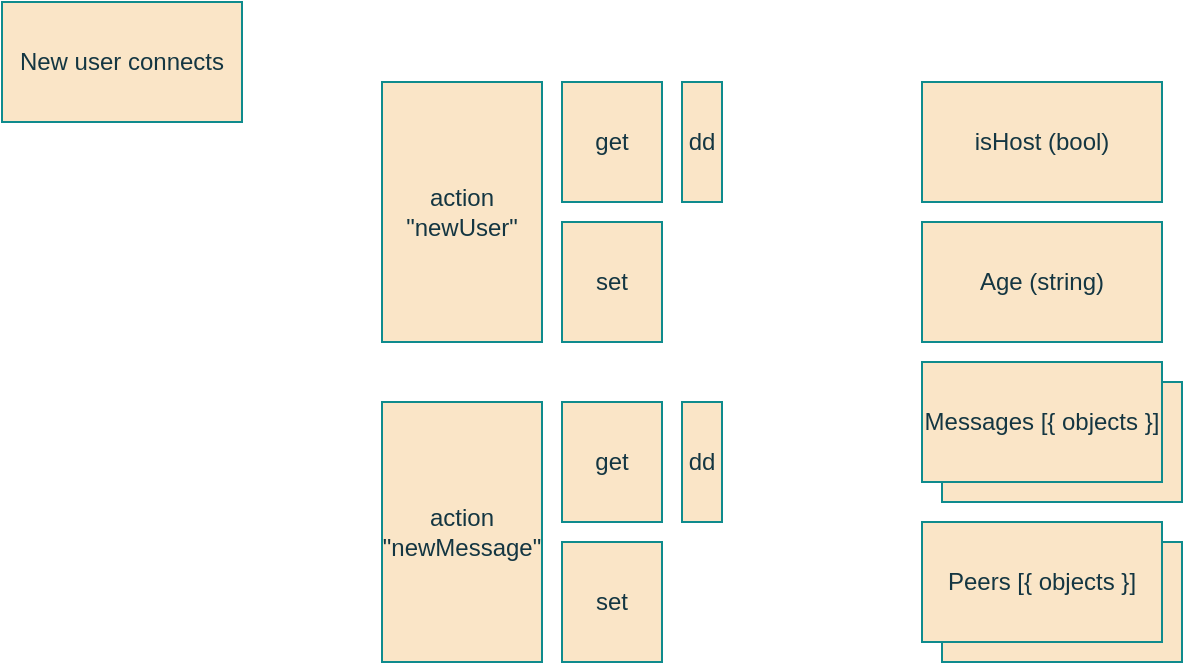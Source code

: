 <mxfile version="24.3.0" type="google">
  <diagram name="Page-1" id="QpNTI5gdbHEC6Xr1V8M1">
    <mxGraphModel grid="1" page="1" gridSize="10" guides="1" tooltips="1" connect="1" arrows="1" fold="1" pageScale="1" pageWidth="850" pageHeight="1100" math="0" shadow="0">
      <root>
        <mxCell id="0" />
        <mxCell id="1" parent="0" />
        <mxCell id="w-SKvcKQ-mkBPLHkN619-3" value="&lt;div&gt;New user connects&lt;/div&gt;" style="whiteSpace=wrap;html=1;labelBackgroundColor=none;fillColor=#FAE5C7;strokeColor=#0F8B8D;fontColor=#143642;" vertex="1" parent="1">
          <mxGeometry x="20" y="370" width="120" height="60" as="geometry" />
        </mxCell>
        <mxCell id="w-SKvcKQ-mkBPLHkN619-4" value="Age (string)" style="whiteSpace=wrap;html=1;labelBackgroundColor=none;fillColor=#FAE5C7;strokeColor=#0F8B8D;fontColor=#143642;" vertex="1" parent="1">
          <mxGeometry x="480" y="480" width="120" height="60" as="geometry" />
        </mxCell>
        <mxCell id="w-SKvcKQ-mkBPLHkN619-5" value="" style="whiteSpace=wrap;html=1;labelBackgroundColor=none;fillColor=#FAE5C7;strokeColor=#0F8B8D;fontColor=#143642;" vertex="1" parent="1">
          <mxGeometry x="490" y="560" width="120" height="60" as="geometry" />
        </mxCell>
        <mxCell id="w-SKvcKQ-mkBPLHkN619-6" value="&lt;div&gt;Messages [{ objects }]&lt;/div&gt;" style="whiteSpace=wrap;html=1;labelBackgroundColor=none;fillColor=#FAE5C7;strokeColor=#0F8B8D;fontColor=#143642;" vertex="1" parent="1">
          <mxGeometry x="480" y="550" width="120" height="60" as="geometry" />
        </mxCell>
        <mxCell id="w-SKvcKQ-mkBPLHkN619-17" value="&lt;div&gt;isHost (bool)&lt;/div&gt;" style="whiteSpace=wrap;html=1;labelBackgroundColor=none;fillColor=#FAE5C7;strokeColor=#0F8B8D;fontColor=#143642;" vertex="1" parent="1">
          <mxGeometry x="480" y="410" width="120" height="60" as="geometry" />
        </mxCell>
        <mxCell id="w-SKvcKQ-mkBPLHkN619-19" value="&lt;div&gt;action&lt;/div&gt;&lt;div&gt;&quot;newMessage&quot;&lt;/div&gt;" style="whiteSpace=wrap;html=1;labelBackgroundColor=none;fillColor=#FAE5C7;strokeColor=#0F8B8D;fontColor=#143642;" vertex="1" parent="1">
          <mxGeometry x="210" y="570" width="80" height="130" as="geometry" />
        </mxCell>
        <mxCell id="w-SKvcKQ-mkBPLHkN619-20" value="get" style="whiteSpace=wrap;html=1;labelBackgroundColor=none;fillColor=#FAE5C7;strokeColor=#0F8B8D;fontColor=#143642;" vertex="1" parent="1">
          <mxGeometry x="300" y="570" width="50" height="60" as="geometry" />
        </mxCell>
        <mxCell id="w-SKvcKQ-mkBPLHkN619-21" value="set" style="whiteSpace=wrap;html=1;labelBackgroundColor=none;fillColor=#FAE5C7;strokeColor=#0F8B8D;fontColor=#143642;" vertex="1" parent="1">
          <mxGeometry x="300" y="640" width="50" height="60" as="geometry" />
        </mxCell>
        <mxCell id="w-SKvcKQ-mkBPLHkN619-22" value="&lt;div&gt;action&lt;/div&gt;&lt;div&gt;&quot;newUser&quot;&lt;/div&gt;" style="whiteSpace=wrap;html=1;labelBackgroundColor=none;fillColor=#FAE5C7;strokeColor=#0F8B8D;fontColor=#143642;" vertex="1" parent="1">
          <mxGeometry x="210" y="410" width="80" height="130" as="geometry" />
        </mxCell>
        <mxCell id="w-SKvcKQ-mkBPLHkN619-23" value="get" style="whiteSpace=wrap;html=1;labelBackgroundColor=none;fillColor=#FAE5C7;strokeColor=#0F8B8D;fontColor=#143642;" vertex="1" parent="1">
          <mxGeometry x="300" y="410" width="50" height="60" as="geometry" />
        </mxCell>
        <mxCell id="w-SKvcKQ-mkBPLHkN619-24" value="set" style="whiteSpace=wrap;html=1;labelBackgroundColor=none;fillColor=#FAE5C7;strokeColor=#0F8B8D;fontColor=#143642;" vertex="1" parent="1">
          <mxGeometry x="300" y="480" width="50" height="60" as="geometry" />
        </mxCell>
        <mxCell id="w-SKvcKQ-mkBPLHkN619-30" value="" style="whiteSpace=wrap;html=1;labelBackgroundColor=none;fillColor=#FAE5C7;strokeColor=#0F8B8D;fontColor=#143642;" vertex="1" parent="1">
          <mxGeometry x="490" y="640" width="120" height="60" as="geometry" />
        </mxCell>
        <mxCell id="w-SKvcKQ-mkBPLHkN619-31" value="&lt;div&gt;Peers [{ objects }]&lt;/div&gt;" style="whiteSpace=wrap;html=1;labelBackgroundColor=none;fillColor=#FAE5C7;strokeColor=#0F8B8D;fontColor=#143642;" vertex="1" parent="1">
          <mxGeometry x="480" y="630" width="120" height="60" as="geometry" />
        </mxCell>
        <mxCell id="w-SKvcKQ-mkBPLHkN619-32" value="dd" style="whiteSpace=wrap;html=1;labelBackgroundColor=none;fillColor=#FAE5C7;strokeColor=#0F8B8D;fontColor=#143642;" vertex="1" parent="1">
          <mxGeometry x="360" y="410" width="20" height="60" as="geometry" />
        </mxCell>
        <mxCell id="w-SKvcKQ-mkBPLHkN619-34" value="dd" style="whiteSpace=wrap;html=1;labelBackgroundColor=none;fillColor=#FAE5C7;strokeColor=#0F8B8D;fontColor=#143642;" vertex="1" parent="1">
          <mxGeometry x="360" y="570" width="20" height="60" as="geometry" />
        </mxCell>
      </root>
    </mxGraphModel>
  </diagram>
</mxfile>
